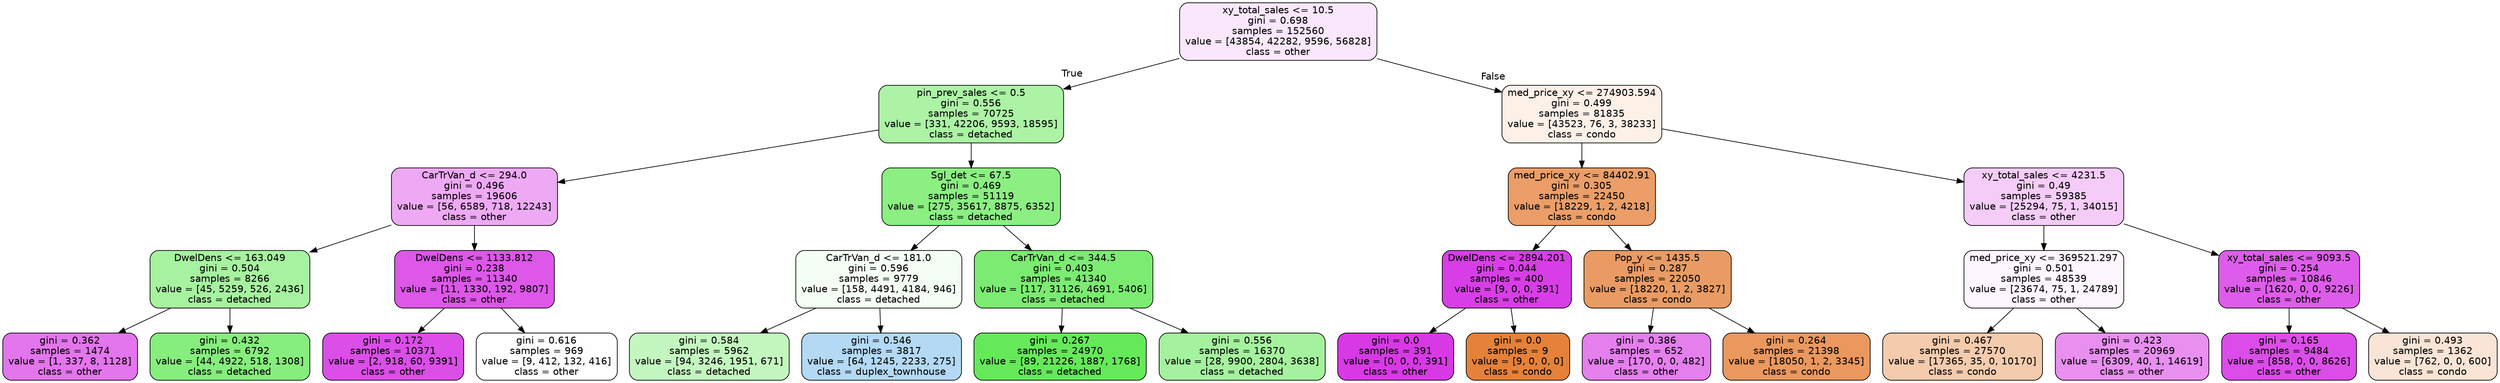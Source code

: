 digraph Tree {
node [shape=box, style="filled, rounded", color="black", fontname=helvetica] ;
edge [fontname=helvetica] ;
0 [label="xy_total_sales <= 10.5\ngini = 0.698\nsamples = 152560\nvalue = [43854, 42282, 9596, 56828]\nclass = other", fillcolor="#fae7fc"] ;
1 [label="pin_prev_sales <= 0.5\ngini = 0.556\nsamples = 70725\nvalue = [331, 42206, 9593, 18595]\nclass = detached", fillcolor="#acf3a5"] ;
0 -> 1 [labeldistance=2.5, labelangle=45, headlabel="True"] ;
2 [label="CarTrVan_d <= 294.0\ngini = 0.496\nsamples = 19606\nvalue = [56, 6589, 718, 12243]\nclass = other", fillcolor="#eea9f4"] ;
1 -> 2 ;
3 [label="DwelDens <= 163.049\ngini = 0.504\nsamples = 8266\nvalue = [45, 5259, 526, 2436]\nclass = detached", fillcolor="#a6f29f"] ;
2 -> 3 ;
4 [label="gini = 0.362\nsamples = 1474\nvalue = [1, 337, 8, 1128]\nclass = other", fillcolor="#e375ed"] ;
3 -> 4 ;
5 [label="gini = 0.432\nsamples = 6792\nvalue = [44, 4922, 518, 1308]\nclass = detached", fillcolor="#86ee7d"] ;
3 -> 5 ;
6 [label="DwelDens <= 1133.812\ngini = 0.238\nsamples = 11340\nvalue = [11, 1330, 192, 9807]\nclass = other", fillcolor="#dd57e9"] ;
2 -> 6 ;
7 [label="gini = 0.172\nsamples = 10371\nvalue = [2, 918, 60, 9391]\nclass = other", fillcolor="#db4ee8"] ;
6 -> 7 ;
8 [label="gini = 0.616\nsamples = 969\nvalue = [9, 412, 132, 416]\nclass = other", fillcolor="#fffeff"] ;
6 -> 8 ;
9 [label="Sgl_det <= 67.5\ngini = 0.469\nsamples = 51119\nvalue = [275, 35617, 8875, 6352]\nclass = detached", fillcolor="#8bef82"] ;
1 -> 9 ;
10 [label="CarTrVan_d <= 181.0\ngini = 0.596\nsamples = 9779\nvalue = [158, 4491, 4184, 946]\nclass = detached", fillcolor="#f5fef4"] ;
9 -> 10 ;
11 [label="gini = 0.584\nsamples = 5962\nvalue = [94, 3246, 1951, 671]\nclass = detached", fillcolor="#c4f7bf"] ;
10 -> 11 ;
12 [label="gini = 0.546\nsamples = 3817\nvalue = [64, 1245, 2233, 275]\nclass = duplex_townhouse", fillcolor="#b3d9f5"] ;
10 -> 12 ;
13 [label="CarTrVan_d <= 344.5\ngini = 0.403\nsamples = 41340\nvalue = [117, 31126, 4691, 5406]\nclass = detached", fillcolor="#7bec71"] ;
9 -> 13 ;
14 [label="gini = 0.267\nsamples = 24970\nvalue = [89, 21226, 1887, 1768]\nclass = detached", fillcolor="#65e959"] ;
13 -> 14 ;
15 [label="gini = 0.556\nsamples = 16370\nvalue = [28, 9900, 2804, 3638]\nclass = detached", fillcolor="#a5f29e"] ;
13 -> 15 ;
16 [label="med_price_xy <= 274903.594\ngini = 0.499\nsamples = 81835\nvalue = [43523, 76, 3, 38233]\nclass = condo", fillcolor="#fcf0e7"] ;
0 -> 16 [labeldistance=2.5, labelangle=-45, headlabel="False"] ;
17 [label="med_price_xy <= 84402.91\ngini = 0.305\nsamples = 22450\nvalue = [18229, 1, 2, 4218]\nclass = condo", fillcolor="#eb9e67"] ;
16 -> 17 ;
18 [label="DwelDens <= 2894.201\ngini = 0.044\nsamples = 400\nvalue = [9, 0, 0, 391]\nclass = other", fillcolor="#d83ee6"] ;
17 -> 18 ;
19 [label="gini = 0.0\nsamples = 391\nvalue = [0, 0, 0, 391]\nclass = other", fillcolor="#d739e5"] ;
18 -> 19 ;
20 [label="gini = 0.0\nsamples = 9\nvalue = [9, 0, 0, 0]\nclass = condo", fillcolor="#e58139"] ;
18 -> 20 ;
21 [label="Pop_y <= 1435.5\ngini = 0.287\nsamples = 22050\nvalue = [18220, 1, 2, 3827]\nclass = condo", fillcolor="#ea9b63"] ;
17 -> 21 ;
22 [label="gini = 0.386\nsamples = 652\nvalue = [170, 0, 0, 482]\nclass = other", fillcolor="#e57fee"] ;
21 -> 22 ;
23 [label="gini = 0.264\nsamples = 21398\nvalue = [18050, 1, 2, 3345]\nclass = condo", fillcolor="#ea985e"] ;
21 -> 23 ;
24 [label="xy_total_sales <= 4231.5\ngini = 0.49\nsamples = 59385\nvalue = [25294, 75, 1, 34015]\nclass = other", fillcolor="#f5ccf8"] ;
16 -> 24 ;
25 [label="med_price_xy <= 369521.297\ngini = 0.501\nsamples = 48539\nvalue = [23674, 75, 1, 24789]\nclass = other", fillcolor="#fdf6fe"] ;
24 -> 25 ;
26 [label="gini = 0.467\nsamples = 27570\nvalue = [17365, 35, 0, 10170]\nclass = condo", fillcolor="#f4cbad"] ;
25 -> 26 ;
27 [label="gini = 0.423\nsamples = 20969\nvalue = [6309, 40, 1, 14619]\nclass = other", fillcolor="#e88ff0"] ;
25 -> 27 ;
28 [label="xy_total_sales <= 9093.5\ngini = 0.254\nsamples = 10846\nvalue = [1620, 0, 0, 9226]\nclass = other", fillcolor="#de5cea"] ;
24 -> 28 ;
29 [label="gini = 0.165\nsamples = 9484\nvalue = [858, 0, 0, 8626]\nclass = other", fillcolor="#db4de8"] ;
28 -> 29 ;
30 [label="gini = 0.493\nsamples = 1362\nvalue = [762, 0, 0, 600]\nclass = condo", fillcolor="#f9e4d5"] ;
28 -> 30 ;
}